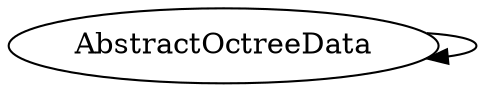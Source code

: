 /* Created by mdot for Matlab */
digraph m2html {
  AbstractOctreeData -> AbstractOctreeData;

  AbstractOctreeData [URL="AbstractOctreeData.html"];
}